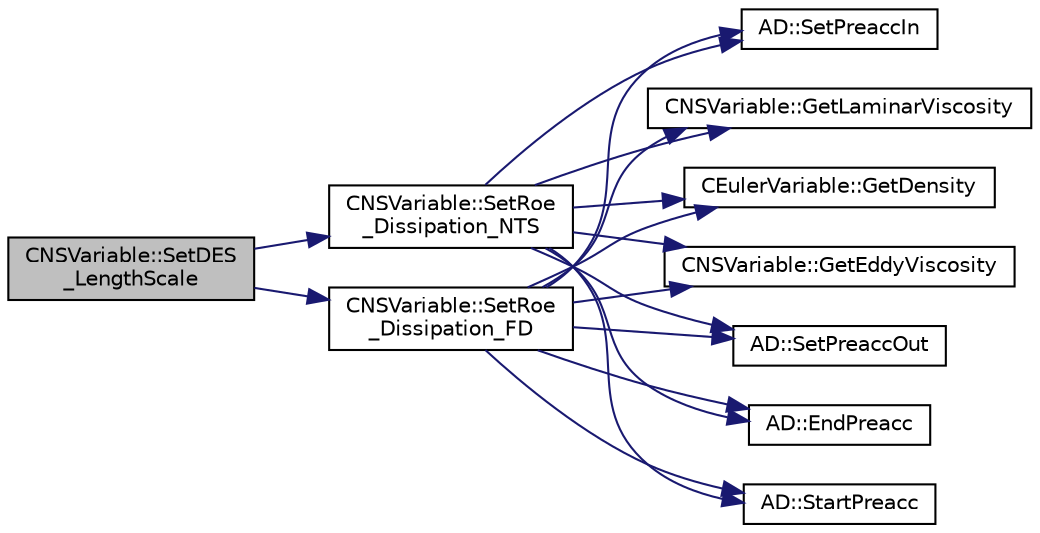 digraph "CNSVariable::SetDES_LengthScale"
{
  edge [fontname="Helvetica",fontsize="10",labelfontname="Helvetica",labelfontsize="10"];
  node [fontname="Helvetica",fontsize="10",shape=record];
  rankdir="LR";
  Node31 [label="CNSVariable::SetDES\l_LengthScale",height=0.2,width=0.4,color="black", fillcolor="grey75", style="filled", fontcolor="black"];
  Node31 -> Node32 [color="midnightblue",fontsize="10",style="solid",fontname="Helvetica"];
  Node32 [label="CNSVariable::SetRoe\l_Dissipation_NTS",height=0.2,width=0.4,color="black", fillcolor="white", style="filled",URL="$class_c_n_s_variable.html#ae8391103a386186f112deaa91e04cee7",tooltip="Set the new solution for Roe Dissipation. "];
  Node32 -> Node33 [color="midnightblue",fontsize="10",style="solid",fontname="Helvetica"];
  Node33 [label="AD::StartPreacc",height=0.2,width=0.4,color="black", fillcolor="white", style="filled",URL="$namespace_a_d.html#a2a1e9c4b109fd751e84132c9495de3ff",tooltip="Starts a new preaccumulation section and sets the input variables. "];
  Node32 -> Node34 [color="midnightblue",fontsize="10",style="solid",fontname="Helvetica"];
  Node34 [label="AD::SetPreaccIn",height=0.2,width=0.4,color="black", fillcolor="white", style="filled",URL="$namespace_a_d.html#aad703f3a82e509c88b92ae638f75383c",tooltip="Sets the scalar input of a preaccumulation section. "];
  Node32 -> Node35 [color="midnightblue",fontsize="10",style="solid",fontname="Helvetica"];
  Node35 [label="CNSVariable::GetLaminarViscosity",height=0.2,width=0.4,color="black", fillcolor="white", style="filled",URL="$class_c_n_s_variable.html#a332467c6a745bb6d81fe2a43ae75ad5c",tooltip="Get the laminar viscosity of the flow. "];
  Node32 -> Node36 [color="midnightblue",fontsize="10",style="solid",fontname="Helvetica"];
  Node36 [label="CEulerVariable::GetDensity",height=0.2,width=0.4,color="black", fillcolor="white", style="filled",URL="$class_c_euler_variable.html#ab8ef32400854040ecb883825f907bed3",tooltip="Get the density of the flow. "];
  Node32 -> Node37 [color="midnightblue",fontsize="10",style="solid",fontname="Helvetica"];
  Node37 [label="CNSVariable::GetEddyViscosity",height=0.2,width=0.4,color="black", fillcolor="white", style="filled",URL="$class_c_n_s_variable.html#a17d6cde8e1ad49e38947feafb3fbc529",tooltip="Get the eddy viscosity of the flow. "];
  Node32 -> Node38 [color="midnightblue",fontsize="10",style="solid",fontname="Helvetica"];
  Node38 [label="AD::SetPreaccOut",height=0.2,width=0.4,color="black", fillcolor="white", style="filled",URL="$namespace_a_d.html#ab3a80e24a5c8c2beb01131c57dcae4b2",tooltip="Sets the scalar output of a preaccumulation section. "];
  Node32 -> Node39 [color="midnightblue",fontsize="10",style="solid",fontname="Helvetica"];
  Node39 [label="AD::EndPreacc",height=0.2,width=0.4,color="black", fillcolor="white", style="filled",URL="$namespace_a_d.html#a309d057a92faa60a3a760254678ec9ea",tooltip="Ends a preaccumulation section and computes the local Jacobi matrix of a code section using the varia..."];
  Node31 -> Node40 [color="midnightblue",fontsize="10",style="solid",fontname="Helvetica"];
  Node40 [label="CNSVariable::SetRoe\l_Dissipation_FD",height=0.2,width=0.4,color="black", fillcolor="white", style="filled",URL="$class_c_n_s_variable.html#a71e190265f85ef8f0cb414275dba59f7",tooltip="Set the new solution for Roe Dissipation. "];
  Node40 -> Node33 [color="midnightblue",fontsize="10",style="solid",fontname="Helvetica"];
  Node40 -> Node34 [color="midnightblue",fontsize="10",style="solid",fontname="Helvetica"];
  Node40 -> Node35 [color="midnightblue",fontsize="10",style="solid",fontname="Helvetica"];
  Node40 -> Node36 [color="midnightblue",fontsize="10",style="solid",fontname="Helvetica"];
  Node40 -> Node37 [color="midnightblue",fontsize="10",style="solid",fontname="Helvetica"];
  Node40 -> Node38 [color="midnightblue",fontsize="10",style="solid",fontname="Helvetica"];
  Node40 -> Node39 [color="midnightblue",fontsize="10",style="solid",fontname="Helvetica"];
}
